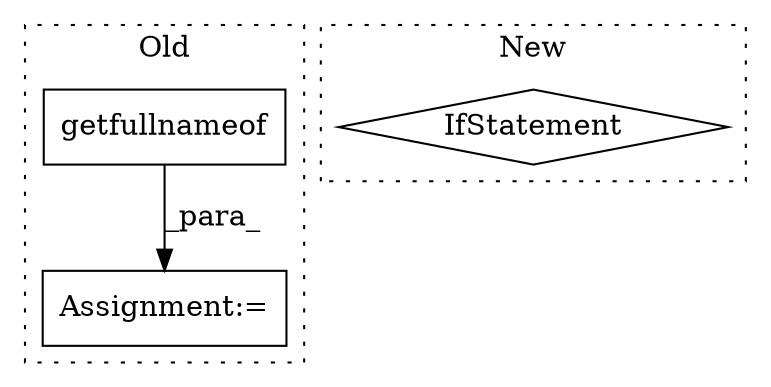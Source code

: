 digraph G {
subgraph cluster0 {
1 [label="getfullnameof" a="32" s="950,978" l="14,1" shape="box"];
3 [label="Assignment:=" a="7" s="849" l="2" shape="box"];
label = "Old";
style="dotted";
}
subgraph cluster1 {
2 [label="IfStatement" a="25" s="1063,1091" l="4,2" shape="diamond"];
label = "New";
style="dotted";
}
1 -> 3 [label="_para_"];
}